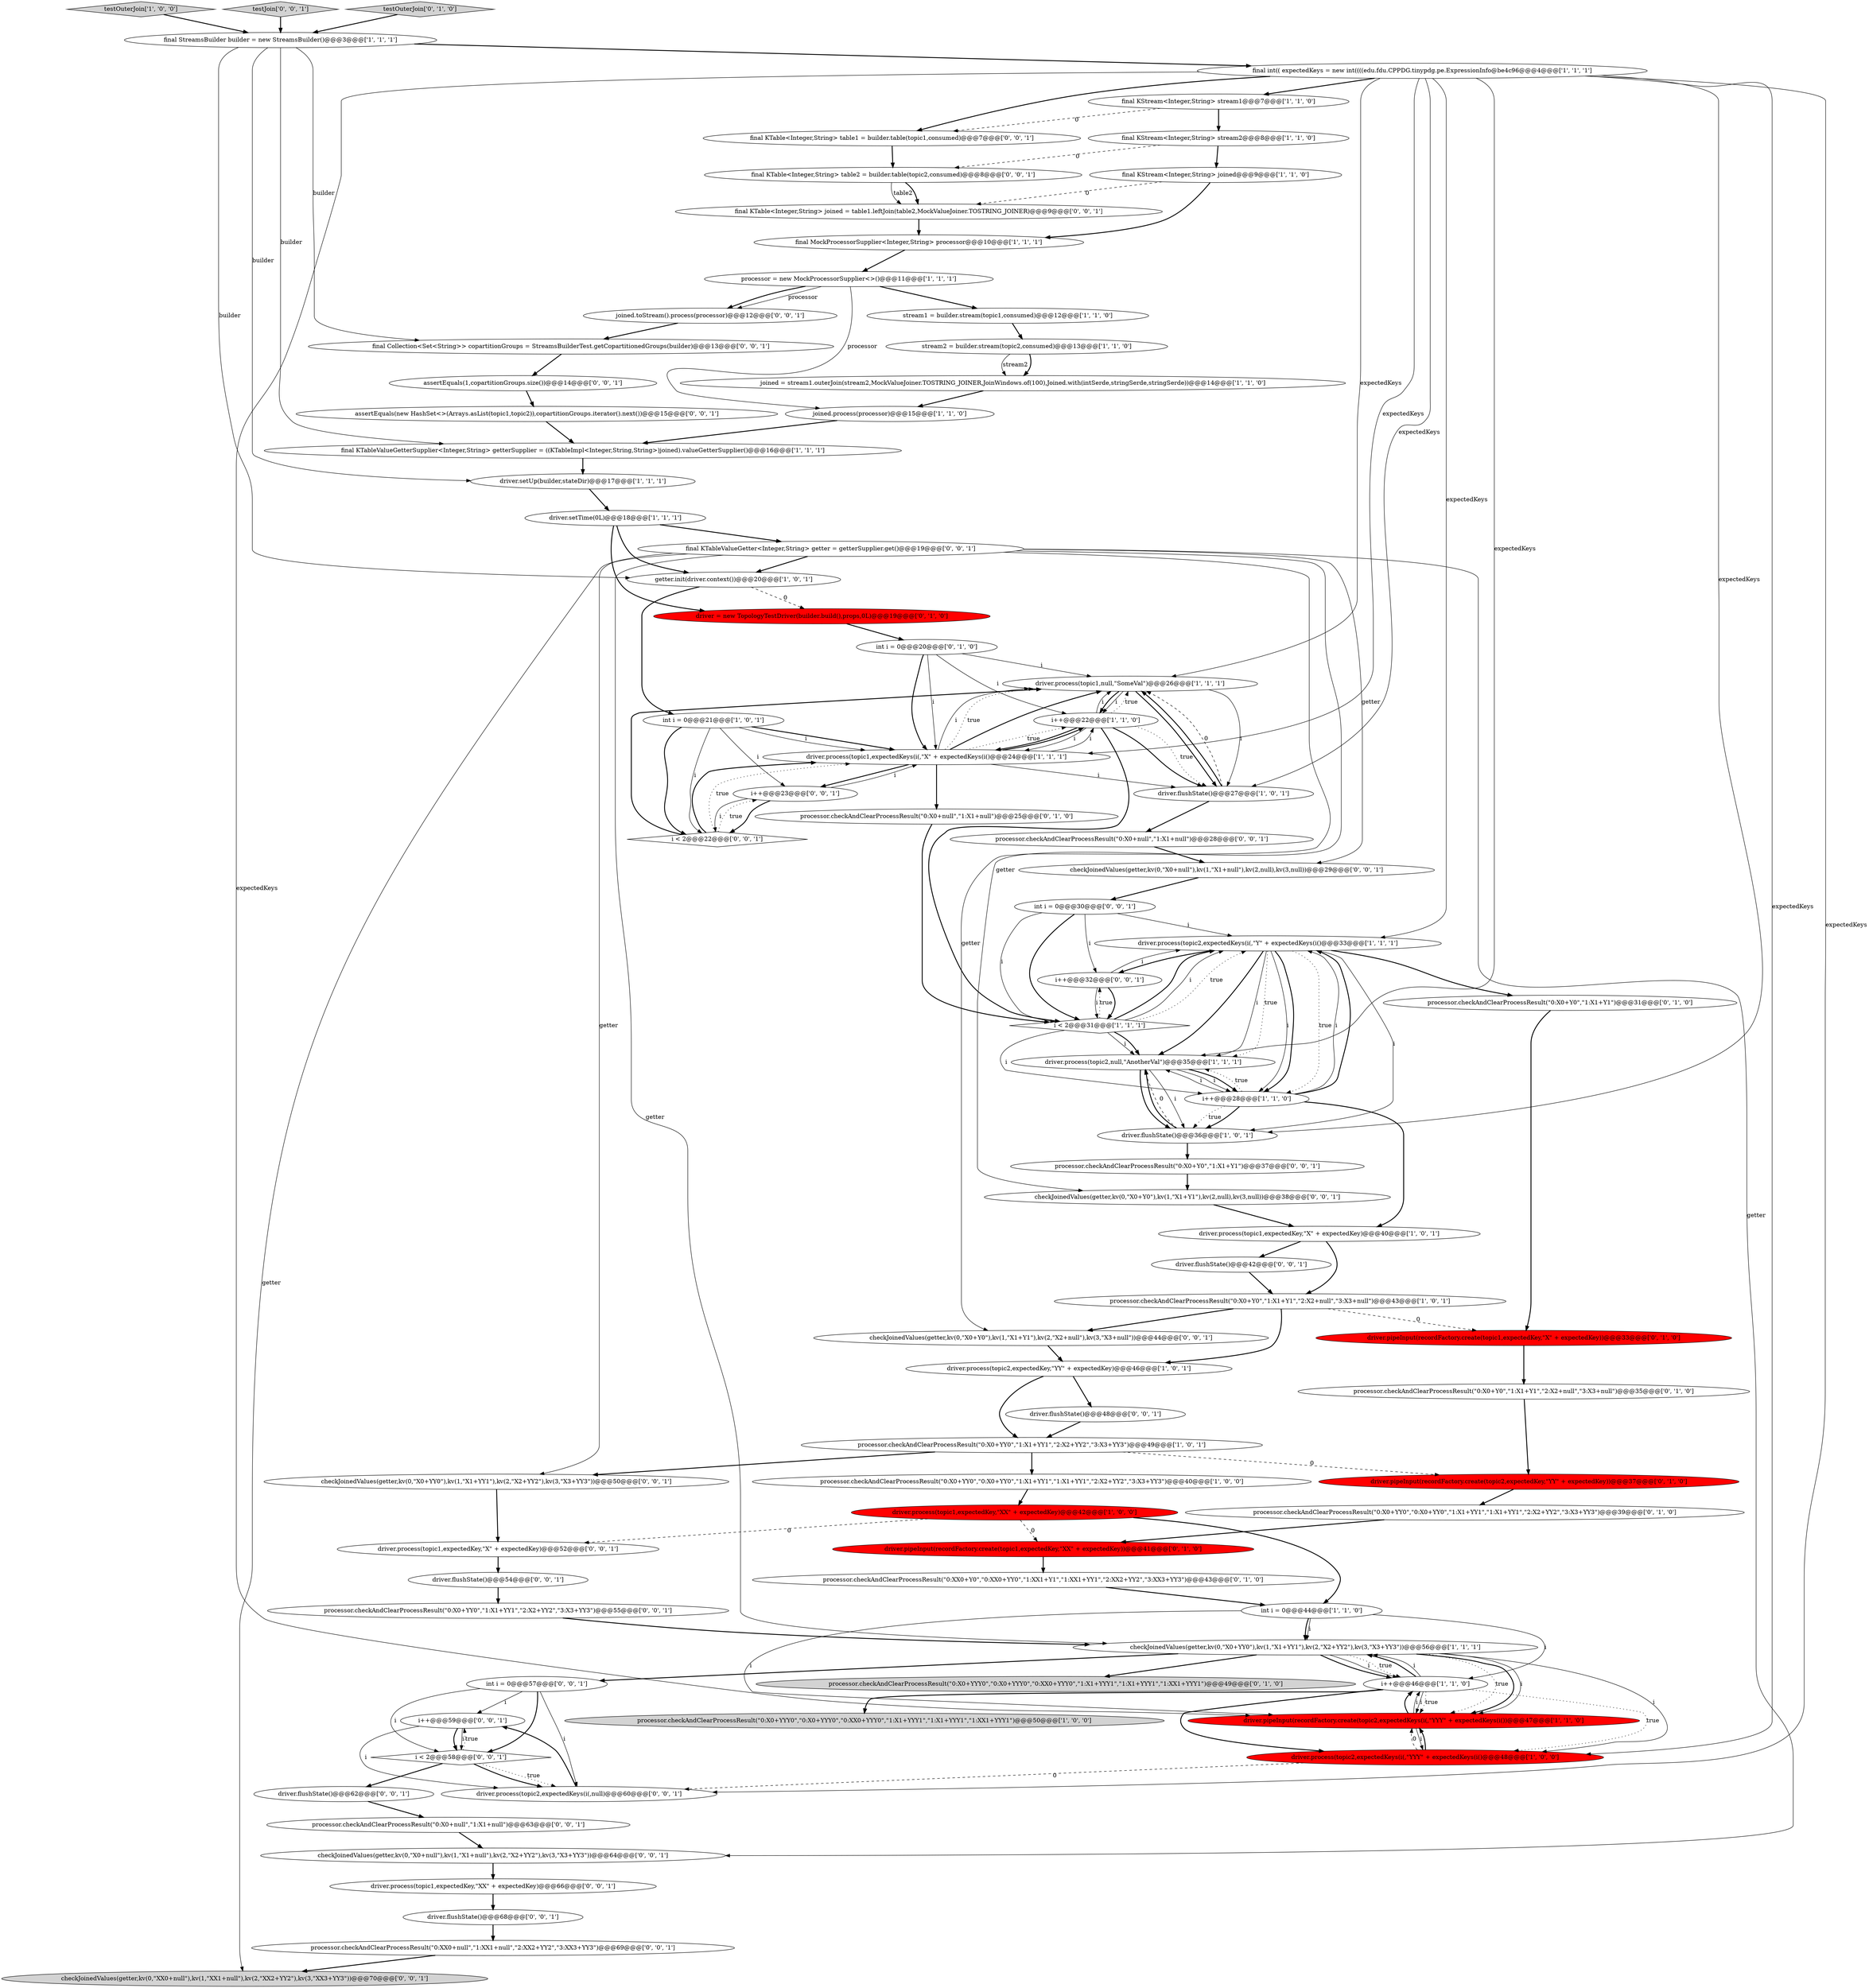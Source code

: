 digraph {
27 [style = filled, label = "driver.process(topic2,expectedKeys(i(,\"Y\" + expectedKeys(i()@@@33@@@['1', '1', '1']", fillcolor = white, shape = ellipse image = "AAA0AAABBB1BBB"];
54 [style = filled, label = "processor.checkAndClearProcessResult(\"0:X0+null\",\"1:X1+null\")@@@63@@@['0', '0', '1']", fillcolor = white, shape = ellipse image = "AAA0AAABBB3BBB"];
2 [style = filled, label = "driver.process(topic2,null,\"AnotherVal\")@@@35@@@['1', '1', '1']", fillcolor = white, shape = ellipse image = "AAA0AAABBB1BBB"];
69 [style = filled, label = "checkJoinedValues(getter,kv(0,\"X0+null\"),kv(1,\"X1+null\"),kv(2,\"X2+YY2\"),kv(3,\"X3+YY3\"))@@@64@@@['0', '0', '1']", fillcolor = white, shape = ellipse image = "AAA0AAABBB3BBB"];
58 [style = filled, label = "final Collection<Set<String>> copartitionGroups = StreamsBuilderTest.getCopartitionedGroups(builder)@@@13@@@['0', '0', '1']", fillcolor = white, shape = ellipse image = "AAA0AAABBB3BBB"];
34 [style = filled, label = "testOuterJoin['1', '0', '0']", fillcolor = lightgray, shape = diamond image = "AAA0AAABBB1BBB"];
72 [style = filled, label = "i++@@@32@@@['0', '0', '1']", fillcolor = white, shape = ellipse image = "AAA0AAABBB3BBB"];
31 [style = filled, label = "checkJoinedValues(getter,kv(0,\"X0+YY0\"),kv(1,\"X1+YY1\"),kv(2,\"X2+YY2\"),kv(3,\"X3+YY3\"))@@@56@@@['1', '1', '1']", fillcolor = white, shape = ellipse image = "AAA0AAABBB1BBB"];
65 [style = filled, label = "int i = 0@@@30@@@['0', '0', '1']", fillcolor = white, shape = ellipse image = "AAA0AAABBB3BBB"];
5 [style = filled, label = "driver.process(topic1,null,\"SomeVal\")@@@26@@@['1', '1', '1']", fillcolor = white, shape = ellipse image = "AAA0AAABBB1BBB"];
37 [style = filled, label = "stream1 = builder.stream(topic1,consumed)@@@12@@@['1', '1', '0']", fillcolor = white, shape = ellipse image = "AAA0AAABBB1BBB"];
43 [style = filled, label = "driver.pipeInput(recordFactory.create(topic1,expectedKey,\"X\" + expectedKey))@@@33@@@['0', '1', '0']", fillcolor = red, shape = ellipse image = "AAA1AAABBB2BBB"];
35 [style = filled, label = "driver.setUp(builder,stateDir)@@@17@@@['1', '1', '1']", fillcolor = white, shape = ellipse image = "AAA0AAABBB1BBB"];
18 [style = filled, label = "i++@@@22@@@['1', '1', '0']", fillcolor = white, shape = ellipse image = "AAA0AAABBB1BBB"];
45 [style = filled, label = "driver.pipeInput(recordFactory.create(topic2,expectedKey,\"YY\" + expectedKey))@@@37@@@['0', '1', '0']", fillcolor = red, shape = ellipse image = "AAA1AAABBB2BBB"];
62 [style = filled, label = "int i = 0@@@57@@@['0', '0', '1']", fillcolor = white, shape = ellipse image = "AAA0AAABBB3BBB"];
80 [style = filled, label = "joined.toStream().process(processor)@@@12@@@['0', '0', '1']", fillcolor = white, shape = ellipse image = "AAA0AAABBB3BBB"];
9 [style = filled, label = "joined = stream1.outerJoin(stream2,MockValueJoiner.TOSTRING_JOINER,JoinWindows.of(100),Joined.with(intSerde,stringSerde,stringSerde))@@@14@@@['1', '1', '0']", fillcolor = white, shape = ellipse image = "AAA0AAABBB1BBB"];
52 [style = filled, label = "checkJoinedValues(getter,kv(0,\"X0+null\"),kv(1,\"X1+null\"),kv(2,null),kv(3,null))@@@29@@@['0', '0', '1']", fillcolor = white, shape = ellipse image = "AAA0AAABBB3BBB"];
13 [style = filled, label = "driver.flushState()@@@27@@@['1', '0', '1']", fillcolor = white, shape = ellipse image = "AAA0AAABBB1BBB"];
11 [style = filled, label = "i++@@@28@@@['1', '1', '0']", fillcolor = white, shape = ellipse image = "AAA0AAABBB1BBB"];
15 [style = filled, label = "driver.process(topic1,expectedKeys(i(,\"X\" + expectedKeys(i()@@@24@@@['1', '1', '1']", fillcolor = white, shape = ellipse image = "AAA0AAABBB1BBB"];
64 [style = filled, label = "processor.checkAndClearProcessResult(\"0:X0+YY0\",\"1:X1+YY1\",\"2:X2+YY2\",\"3:X3+YY3\")@@@55@@@['0', '0', '1']", fillcolor = white, shape = ellipse image = "AAA0AAABBB3BBB"];
39 [style = filled, label = "processor.checkAndClearProcessResult(\"0:X0+YYY0\",\"0:X0+YYY0\",\"0:XX0+YYY0\",\"1:X1+YYY1\",\"1:X1+YYY1\",\"1:XX1+YYY1\")@@@49@@@['0', '1', '0']", fillcolor = lightgray, shape = ellipse image = "AAA0AAABBB2BBB"];
6 [style = filled, label = "final KStream<Integer,String> stream1@@@7@@@['1', '1', '0']", fillcolor = white, shape = ellipse image = "AAA0AAABBB1BBB"];
24 [style = filled, label = "driver.process(topic1,expectedKey,\"XX\" + expectedKey)@@@42@@@['1', '0', '0']", fillcolor = red, shape = ellipse image = "AAA1AAABBB1BBB"];
33 [style = filled, label = "processor = new MockProcessorSupplier<>()@@@11@@@['1', '1', '1']", fillcolor = white, shape = ellipse image = "AAA0AAABBB1BBB"];
19 [style = filled, label = "driver.flushState()@@@36@@@['1', '0', '1']", fillcolor = white, shape = ellipse image = "AAA0AAABBB1BBB"];
38 [style = filled, label = "processor.checkAndClearProcessResult(\"0:XX0+Y0\",\"0:XX0+YY0\",\"1:XX1+Y1\",\"1:XX1+YY1\",\"2:XX2+YY2\",\"3:XX3+YY3\")@@@43@@@['0', '1', '0']", fillcolor = white, shape = ellipse image = "AAA0AAABBB2BBB"];
60 [style = filled, label = "final KTable<Integer,String> table1 = builder.table(topic1,consumed)@@@7@@@['0', '0', '1']", fillcolor = white, shape = ellipse image = "AAA0AAABBB3BBB"];
75 [style = filled, label = "final KTable<Integer,String> table2 = builder.table(topic2,consumed)@@@8@@@['0', '0', '1']", fillcolor = white, shape = ellipse image = "AAA0AAABBB3BBB"];
73 [style = filled, label = "driver.flushState()@@@68@@@['0', '0', '1']", fillcolor = white, shape = ellipse image = "AAA0AAABBB3BBB"];
0 [style = filled, label = "final KTableValueGetterSupplier<Integer,String> getterSupplier = ((KTableImpl<Integer,String,String>)joined).valueGetterSupplier()@@@16@@@['1', '1', '1']", fillcolor = white, shape = ellipse image = "AAA0AAABBB1BBB"];
74 [style = filled, label = "i < 2@@@22@@@['0', '0', '1']", fillcolor = white, shape = diamond image = "AAA0AAABBB3BBB"];
55 [style = filled, label = "processor.checkAndClearProcessResult(\"0:X0+null\",\"1:X1+null\")@@@28@@@['0', '0', '1']", fillcolor = white, shape = ellipse image = "AAA0AAABBB3BBB"];
81 [style = filled, label = "final KTableValueGetter<Integer,String> getter = getterSupplier.get()@@@19@@@['0', '0', '1']", fillcolor = white, shape = ellipse image = "AAA0AAABBB3BBB"];
14 [style = filled, label = "getter.init(driver.context())@@@20@@@['1', '0', '1']", fillcolor = white, shape = ellipse image = "AAA0AAABBB1BBB"];
21 [style = filled, label = "driver.process(topic1,expectedKey,\"X\" + expectedKey)@@@40@@@['1', '0', '1']", fillcolor = white, shape = ellipse image = "AAA0AAABBB1BBB"];
67 [style = filled, label = "driver.flushState()@@@42@@@['0', '0', '1']", fillcolor = white, shape = ellipse image = "AAA0AAABBB3BBB"];
66 [style = filled, label = "i++@@@23@@@['0', '0', '1']", fillcolor = white, shape = ellipse image = "AAA0AAABBB3BBB"];
7 [style = filled, label = "joined.process(processor)@@@15@@@['1', '1', '0']", fillcolor = white, shape = ellipse image = "AAA0AAABBB1BBB"];
53 [style = filled, label = "i++@@@59@@@['0', '0', '1']", fillcolor = white, shape = ellipse image = "AAA0AAABBB3BBB"];
16 [style = filled, label = "driver.process(topic2,expectedKey,\"YY\" + expectedKey)@@@46@@@['1', '0', '1']", fillcolor = white, shape = ellipse image = "AAA0AAABBB1BBB"];
20 [style = filled, label = "final int(( expectedKeys = new int((((edu.fdu.CPPDG.tinypdg.pe.ExpressionInfo@be4c96@@@4@@@['1', '1', '1']", fillcolor = white, shape = ellipse image = "AAA0AAABBB1BBB"];
51 [style = filled, label = "final KTable<Integer,String> joined = table1.leftJoin(table2,MockValueJoiner.TOSTRING_JOINER)@@@9@@@['0', '0', '1']", fillcolor = white, shape = ellipse image = "AAA0AAABBB3BBB"];
47 [style = filled, label = "processor.checkAndClearProcessResult(\"0:X0+Y0\",\"1:X1+Y1\",\"2:X2+null\",\"3:X3+null\")@@@35@@@['0', '1', '0']", fillcolor = white, shape = ellipse image = "AAA0AAABBB2BBB"];
56 [style = filled, label = "checkJoinedValues(getter,kv(0,\"XX0+null\"),kv(1,\"XX1+null\"),kv(2,\"XX2+YY2\"),kv(3,\"XX3+YY3\"))@@@70@@@['0', '0', '1']", fillcolor = lightgray, shape = ellipse image = "AAA0AAABBB3BBB"];
79 [style = filled, label = "driver.process(topic1,expectedKey,\"X\" + expectedKey)@@@52@@@['0', '0', '1']", fillcolor = white, shape = ellipse image = "AAA0AAABBB3BBB"];
57 [style = filled, label = "checkJoinedValues(getter,kv(0,\"X0+Y0\"),kv(1,\"X1+Y1\"),kv(2,\"X2+null\"),kv(3,\"X3+null\"))@@@44@@@['0', '0', '1']", fillcolor = white, shape = ellipse image = "AAA0AAABBB3BBB"];
84 [style = filled, label = "driver.flushState()@@@48@@@['0', '0', '1']", fillcolor = white, shape = ellipse image = "AAA0AAABBB3BBB"];
4 [style = filled, label = "i++@@@46@@@['1', '1', '0']", fillcolor = white, shape = ellipse image = "AAA0AAABBB1BBB"];
50 [style = filled, label = "processor.checkAndClearProcessResult(\"0:X0+Y0\",\"1:X1+Y1\")@@@37@@@['0', '0', '1']", fillcolor = white, shape = ellipse image = "AAA0AAABBB3BBB"];
59 [style = filled, label = "testJoin['0', '0', '1']", fillcolor = lightgray, shape = diamond image = "AAA0AAABBB3BBB"];
49 [style = filled, label = "testOuterJoin['0', '1', '0']", fillcolor = lightgray, shape = diamond image = "AAA0AAABBB2BBB"];
68 [style = filled, label = "assertEquals(new HashSet<>(Arrays.asList(topic1,topic2)),copartitionGroups.iterator().next())@@@15@@@['0', '0', '1']", fillcolor = white, shape = ellipse image = "AAA0AAABBB3BBB"];
41 [style = filled, label = "processor.checkAndClearProcessResult(\"0:X0+null\",\"1:X1+null\")@@@25@@@['0', '1', '0']", fillcolor = white, shape = ellipse image = "AAA0AAABBB2BBB"];
42 [style = filled, label = "driver = new TopologyTestDriver(builder.build(),props,0L)@@@19@@@['0', '1', '0']", fillcolor = red, shape = ellipse image = "AAA1AAABBB2BBB"];
25 [style = filled, label = "i < 2@@@31@@@['1', '1', '1']", fillcolor = white, shape = diamond image = "AAA0AAABBB1BBB"];
28 [style = filled, label = "driver.process(topic2,expectedKeys(i(,\"YYY\" + expectedKeys(i()@@@48@@@['1', '0', '0']", fillcolor = red, shape = ellipse image = "AAA1AAABBB1BBB"];
29 [style = filled, label = "final KStream<Integer,String> joined@@@9@@@['1', '1', '0']", fillcolor = white, shape = ellipse image = "AAA0AAABBB1BBB"];
12 [style = filled, label = "int i = 0@@@44@@@['1', '1', '0']", fillcolor = white, shape = ellipse image = "AAA0AAABBB1BBB"];
23 [style = filled, label = "final MockProcessorSupplier<Integer,String> processor@@@10@@@['1', '1', '1']", fillcolor = white, shape = ellipse image = "AAA0AAABBB1BBB"];
48 [style = filled, label = "int i = 0@@@20@@@['0', '1', '0']", fillcolor = white, shape = ellipse image = "AAA0AAABBB2BBB"];
63 [style = filled, label = "checkJoinedValues(getter,kv(0,\"X0+YY0\"),kv(1,\"X1+YY1\"),kv(2,\"X2+YY2\"),kv(3,\"X3+YY3\"))@@@50@@@['0', '0', '1']", fillcolor = white, shape = ellipse image = "AAA0AAABBB3BBB"];
40 [style = filled, label = "driver.pipeInput(recordFactory.create(topic1,expectedKey,\"XX\" + expectedKey))@@@41@@@['0', '1', '0']", fillcolor = red, shape = ellipse image = "AAA1AAABBB2BBB"];
30 [style = filled, label = "processor.checkAndClearProcessResult(\"0:X0+YYY0\",\"0:X0+YYY0\",\"0:XX0+YYY0\",\"1:X1+YYY1\",\"1:X1+YYY1\",\"1:XX1+YYY1\")@@@50@@@['1', '0', '0']", fillcolor = lightgray, shape = ellipse image = "AAA0AAABBB1BBB"];
83 [style = filled, label = "driver.process(topic2,expectedKeys(i(,null)@@@60@@@['0', '0', '1']", fillcolor = white, shape = ellipse image = "AAA0AAABBB3BBB"];
1 [style = filled, label = "processor.checkAndClearProcessResult(\"0:X0+YY0\",\"0:X0+YY0\",\"1:X1+YY1\",\"1:X1+YY1\",\"2:X2+YY2\",\"3:X3+YY3\")@@@40@@@['1', '0', '0']", fillcolor = white, shape = ellipse image = "AAA0AAABBB1BBB"];
36 [style = filled, label = "final KStream<Integer,String> stream2@@@8@@@['1', '1', '0']", fillcolor = white, shape = ellipse image = "AAA0AAABBB1BBB"];
76 [style = filled, label = "i < 2@@@58@@@['0', '0', '1']", fillcolor = white, shape = diamond image = "AAA0AAABBB3BBB"];
78 [style = filled, label = "checkJoinedValues(getter,kv(0,\"X0+Y0\"),kv(1,\"X1+Y1\"),kv(2,null),kv(3,null))@@@38@@@['0', '0', '1']", fillcolor = white, shape = ellipse image = "AAA0AAABBB3BBB"];
32 [style = filled, label = "int i = 0@@@21@@@['1', '0', '1']", fillcolor = white, shape = ellipse image = "AAA0AAABBB1BBB"];
82 [style = filled, label = "assertEquals(1,copartitionGroups.size())@@@14@@@['0', '0', '1']", fillcolor = white, shape = ellipse image = "AAA0AAABBB3BBB"];
10 [style = filled, label = "driver.setTime(0L)@@@18@@@['1', '1', '1']", fillcolor = white, shape = ellipse image = "AAA0AAABBB1BBB"];
46 [style = filled, label = "processor.checkAndClearProcessResult(\"0:X0+YY0\",\"0:X0+YY0\",\"1:X1+YY1\",\"1:X1+YY1\",\"2:X2+YY2\",\"3:X3+YY3\")@@@39@@@['0', '1', '0']", fillcolor = white, shape = ellipse image = "AAA0AAABBB2BBB"];
61 [style = filled, label = "driver.process(topic1,expectedKey,\"XX\" + expectedKey)@@@66@@@['0', '0', '1']", fillcolor = white, shape = ellipse image = "AAA0AAABBB3BBB"];
44 [style = filled, label = "processor.checkAndClearProcessResult(\"0:X0+Y0\",\"1:X1+Y1\")@@@31@@@['0', '1', '0']", fillcolor = white, shape = ellipse image = "AAA0AAABBB2BBB"];
77 [style = filled, label = "processor.checkAndClearProcessResult(\"0:XX0+null\",\"1:XX1+null\",\"2:XX2+YY2\",\"3:XX3+YY3\")@@@69@@@['0', '0', '1']", fillcolor = white, shape = ellipse image = "AAA0AAABBB3BBB"];
70 [style = filled, label = "driver.flushState()@@@62@@@['0', '0', '1']", fillcolor = white, shape = ellipse image = "AAA0AAABBB3BBB"];
71 [style = filled, label = "driver.flushState()@@@54@@@['0', '0', '1']", fillcolor = white, shape = ellipse image = "AAA0AAABBB3BBB"];
26 [style = filled, label = "processor.checkAndClearProcessResult(\"0:X0+Y0\",\"1:X1+Y1\",\"2:X2+null\",\"3:X3+null\")@@@43@@@['1', '0', '1']", fillcolor = white, shape = ellipse image = "AAA0AAABBB1BBB"];
22 [style = filled, label = "final StreamsBuilder builder = new StreamsBuilder()@@@3@@@['1', '1', '1']", fillcolor = white, shape = ellipse image = "AAA0AAABBB1BBB"];
3 [style = filled, label = "driver.pipeInput(recordFactory.create(topic2,expectedKeys(i(,\"YYY\" + expectedKeys(i())@@@47@@@['1', '1', '0']", fillcolor = red, shape = ellipse image = "AAA1AAABBB1BBB"];
17 [style = filled, label = "stream2 = builder.stream(topic2,consumed)@@@13@@@['1', '1', '0']", fillcolor = white, shape = ellipse image = "AAA0AAABBB1BBB"];
8 [style = filled, label = "processor.checkAndClearProcessResult(\"0:X0+YY0\",\"1:X1+YY1\",\"2:X2+YY2\",\"3:X3+YY3\")@@@49@@@['1', '0', '1']", fillcolor = white, shape = ellipse image = "AAA0AAABBB1BBB"];
81->31 [style = solid, label="getter"];
25->2 [style = solid, label="i"];
13->55 [style = bold, label=""];
84->8 [style = bold, label=""];
20->28 [style = solid, label="expectedKeys"];
36->29 [style = bold, label=""];
17->9 [style = bold, label=""];
27->44 [style = bold, label=""];
8->63 [style = bold, label=""];
33->7 [style = solid, label="processor"];
38->12 [style = bold, label=""];
62->76 [style = bold, label=""];
42->48 [style = bold, label=""];
27->2 [style = dotted, label="true"];
65->25 [style = solid, label="i"];
9->7 [style = bold, label=""];
40->38 [style = bold, label=""];
3->4 [style = bold, label=""];
68->0 [style = bold, label=""];
26->43 [style = dashed, label="0"];
49->22 [style = bold, label=""];
3->4 [style = solid, label="i"];
3->28 [style = solid, label="i"];
8->1 [style = bold, label=""];
22->35 [style = solid, label="builder"];
21->26 [style = bold, label=""];
20->60 [style = bold, label=""];
78->21 [style = bold, label=""];
64->31 [style = bold, label=""];
11->2 [style = dotted, label="true"];
23->33 [style = bold, label=""];
19->2 [style = dashed, label="0"];
27->19 [style = solid, label="i"];
82->68 [style = bold, label=""];
71->64 [style = bold, label=""];
26->57 [style = bold, label=""];
57->16 [style = bold, label=""];
48->18 [style = solid, label="i"];
15->41 [style = bold, label=""];
81->57 [style = solid, label="getter"];
35->10 [style = bold, label=""];
59->22 [style = bold, label=""];
28->3 [style = bold, label=""];
31->3 [style = dotted, label="true"];
21->67 [style = bold, label=""];
81->63 [style = solid, label="getter"];
66->74 [style = solid, label="i"];
74->5 [style = bold, label=""];
25->72 [style = dotted, label="true"];
27->2 [style = solid, label="i"];
27->2 [style = bold, label=""];
80->58 [style = bold, label=""];
36->75 [style = dashed, label="0"];
18->13 [style = dotted, label="true"];
12->31 [style = solid, label="i"];
81->78 [style = solid, label="getter"];
27->11 [style = solid, label="i"];
81->52 [style = solid, label="getter"];
33->80 [style = solid, label="processor"];
75->51 [style = solid, label="table2"];
10->14 [style = bold, label=""];
51->23 [style = bold, label=""];
2->19 [style = solid, label="i"];
6->60 [style = dashed, label="0"];
15->18 [style = solid, label="i"];
15->18 [style = dotted, label="true"];
18->15 [style = bold, label=""];
52->65 [style = bold, label=""];
15->66 [style = bold, label=""];
31->4 [style = bold, label=""];
7->0 [style = bold, label=""];
24->40 [style = dashed, label="0"];
19->2 [style = bold, label=""];
29->23 [style = bold, label=""];
67->26 [style = bold, label=""];
62->76 [style = solid, label="i"];
25->2 [style = bold, label=""];
4->28 [style = dotted, label="true"];
18->15 [style = solid, label="i"];
22->0 [style = solid, label="builder"];
25->27 [style = bold, label=""];
26->16 [style = bold, label=""];
20->5 [style = solid, label="expectedKeys"];
25->11 [style = solid, label="i"];
43->47 [style = bold, label=""];
70->54 [style = bold, label=""];
76->53 [style = dotted, label="true"];
27->11 [style = bold, label=""];
22->20 [style = bold, label=""];
24->79 [style = dashed, label="0"];
72->27 [style = solid, label="i"];
20->19 [style = solid, label="expectedKeys"];
14->42 [style = dashed, label="0"];
18->25 [style = bold, label=""];
13->5 [style = bold, label=""];
29->51 [style = dashed, label="0"];
18->5 [style = dotted, label="true"];
11->19 [style = dotted, label="true"];
45->46 [style = bold, label=""];
46->40 [style = bold, label=""];
31->3 [style = bold, label=""];
28->83 [style = dashed, label="0"];
12->31 [style = bold, label=""];
65->25 [style = bold, label=""];
15->5 [style = dotted, label="true"];
22->58 [style = solid, label="builder"];
24->12 [style = bold, label=""];
32->15 [style = solid, label="i"];
63->79 [style = bold, label=""];
16->8 [style = bold, label=""];
20->27 [style = solid, label="expectedKeys"];
11->21 [style = bold, label=""];
48->5 [style = solid, label="i"];
20->83 [style = solid, label="expectedKeys"];
4->3 [style = solid, label="i"];
5->18 [style = bold, label=""];
81->14 [style = bold, label=""];
19->50 [style = bold, label=""];
5->13 [style = solid, label="i"];
53->76 [style = bold, label=""];
15->5 [style = solid, label="i"];
33->80 [style = bold, label=""];
17->9 [style = solid, label="stream2"];
53->83 [style = solid, label="i"];
18->5 [style = solid, label="i"];
4->31 [style = bold, label=""];
2->11 [style = solid, label="i"];
4->3 [style = dotted, label="true"];
83->53 [style = bold, label=""];
74->66 [style = dotted, label="true"];
76->83 [style = dotted, label="true"];
62->53 [style = solid, label="i"];
5->13 [style = bold, label=""];
32->66 [style = solid, label="i"];
5->18 [style = solid, label="i"];
11->2 [style = solid, label="i"];
65->72 [style = solid, label="i"];
76->70 [style = bold, label=""];
4->31 [style = solid, label="i"];
20->13 [style = solid, label="expectedKeys"];
47->45 [style = bold, label=""];
31->39 [style = bold, label=""];
11->27 [style = solid, label="i"];
55->52 [style = bold, label=""];
79->71 [style = bold, label=""];
33->37 [style = bold, label=""];
14->32 [style = bold, label=""];
10->81 [style = bold, label=""];
2->11 [style = bold, label=""];
74->15 [style = bold, label=""];
74->15 [style = dotted, label="true"];
13->5 [style = dashed, label="0"];
66->15 [style = solid, label="i"];
62->83 [style = solid, label="i"];
32->74 [style = bold, label=""];
2->19 [style = bold, label=""];
72->25 [style = bold, label=""];
22->14 [style = solid, label="builder"];
37->17 [style = bold, label=""];
66->74 [style = bold, label=""];
54->69 [style = bold, label=""];
15->13 [style = solid, label="i"];
20->6 [style = bold, label=""];
27->72 [style = bold, label=""];
11->19 [style = bold, label=""];
75->51 [style = bold, label=""];
53->76 [style = solid, label="i"];
15->18 [style = bold, label=""];
6->36 [style = bold, label=""];
28->3 [style = dashed, label="0"];
4->28 [style = bold, label=""];
15->5 [style = bold, label=""];
44->43 [style = bold, label=""];
34->22 [style = bold, label=""];
69->61 [style = bold, label=""];
27->11 [style = dotted, label="true"];
65->27 [style = solid, label="i"];
20->15 [style = solid, label="expectedKeys"];
76->83 [style = bold, label=""];
4->30 [style = bold, label=""];
10->42 [style = bold, label=""];
25->27 [style = solid, label="i"];
81->56 [style = solid, label="getter"];
31->3 [style = solid, label="i"];
1->24 [style = bold, label=""];
50->78 [style = bold, label=""];
16->84 [style = bold, label=""];
12->4 [style = solid, label="i"];
32->15 [style = bold, label=""];
18->13 [style = bold, label=""];
48->15 [style = bold, label=""];
0->35 [style = bold, label=""];
61->73 [style = bold, label=""];
48->15 [style = solid, label="i"];
8->45 [style = dashed, label="0"];
73->77 [style = bold, label=""];
81->69 [style = solid, label="getter"];
41->25 [style = bold, label=""];
12->3 [style = solid, label="i"];
60->75 [style = bold, label=""];
31->4 [style = solid, label="i"];
20->2 [style = solid, label="expectedKeys"];
31->62 [style = bold, label=""];
58->82 [style = bold, label=""];
77->56 [style = bold, label=""];
32->74 [style = solid, label="i"];
72->25 [style = solid, label="i"];
31->4 [style = dotted, label="true"];
25->27 [style = dotted, label="true"];
20->3 [style = solid, label="expectedKeys"];
11->27 [style = bold, label=""];
31->28 [style = solid, label="i"];
}
